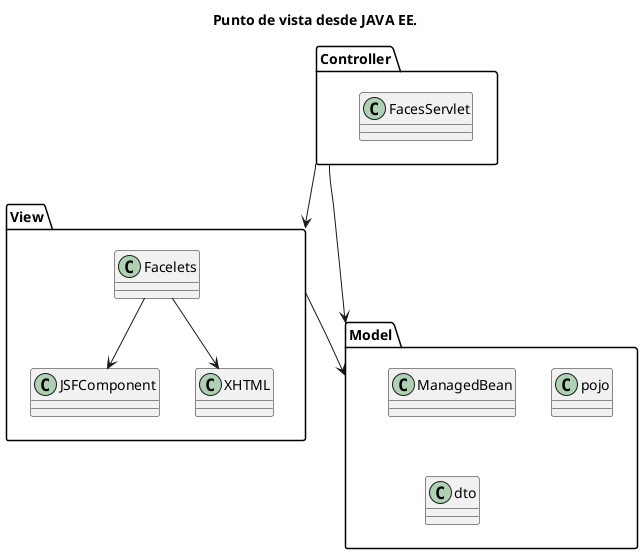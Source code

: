 @startuml

title Punto de vista desde JAVA EE.


Package Controller{
class FacesServlet
}

Package Model{
class  ManagedBean
class pojo
class dto
}

Package View{
class Facelets
class JSFComponent
class XHTML
Facelets --> JSFComponent
Facelets --> XHTML
}

Controller --> View
Controller --> Model
View --> Model
@enduml